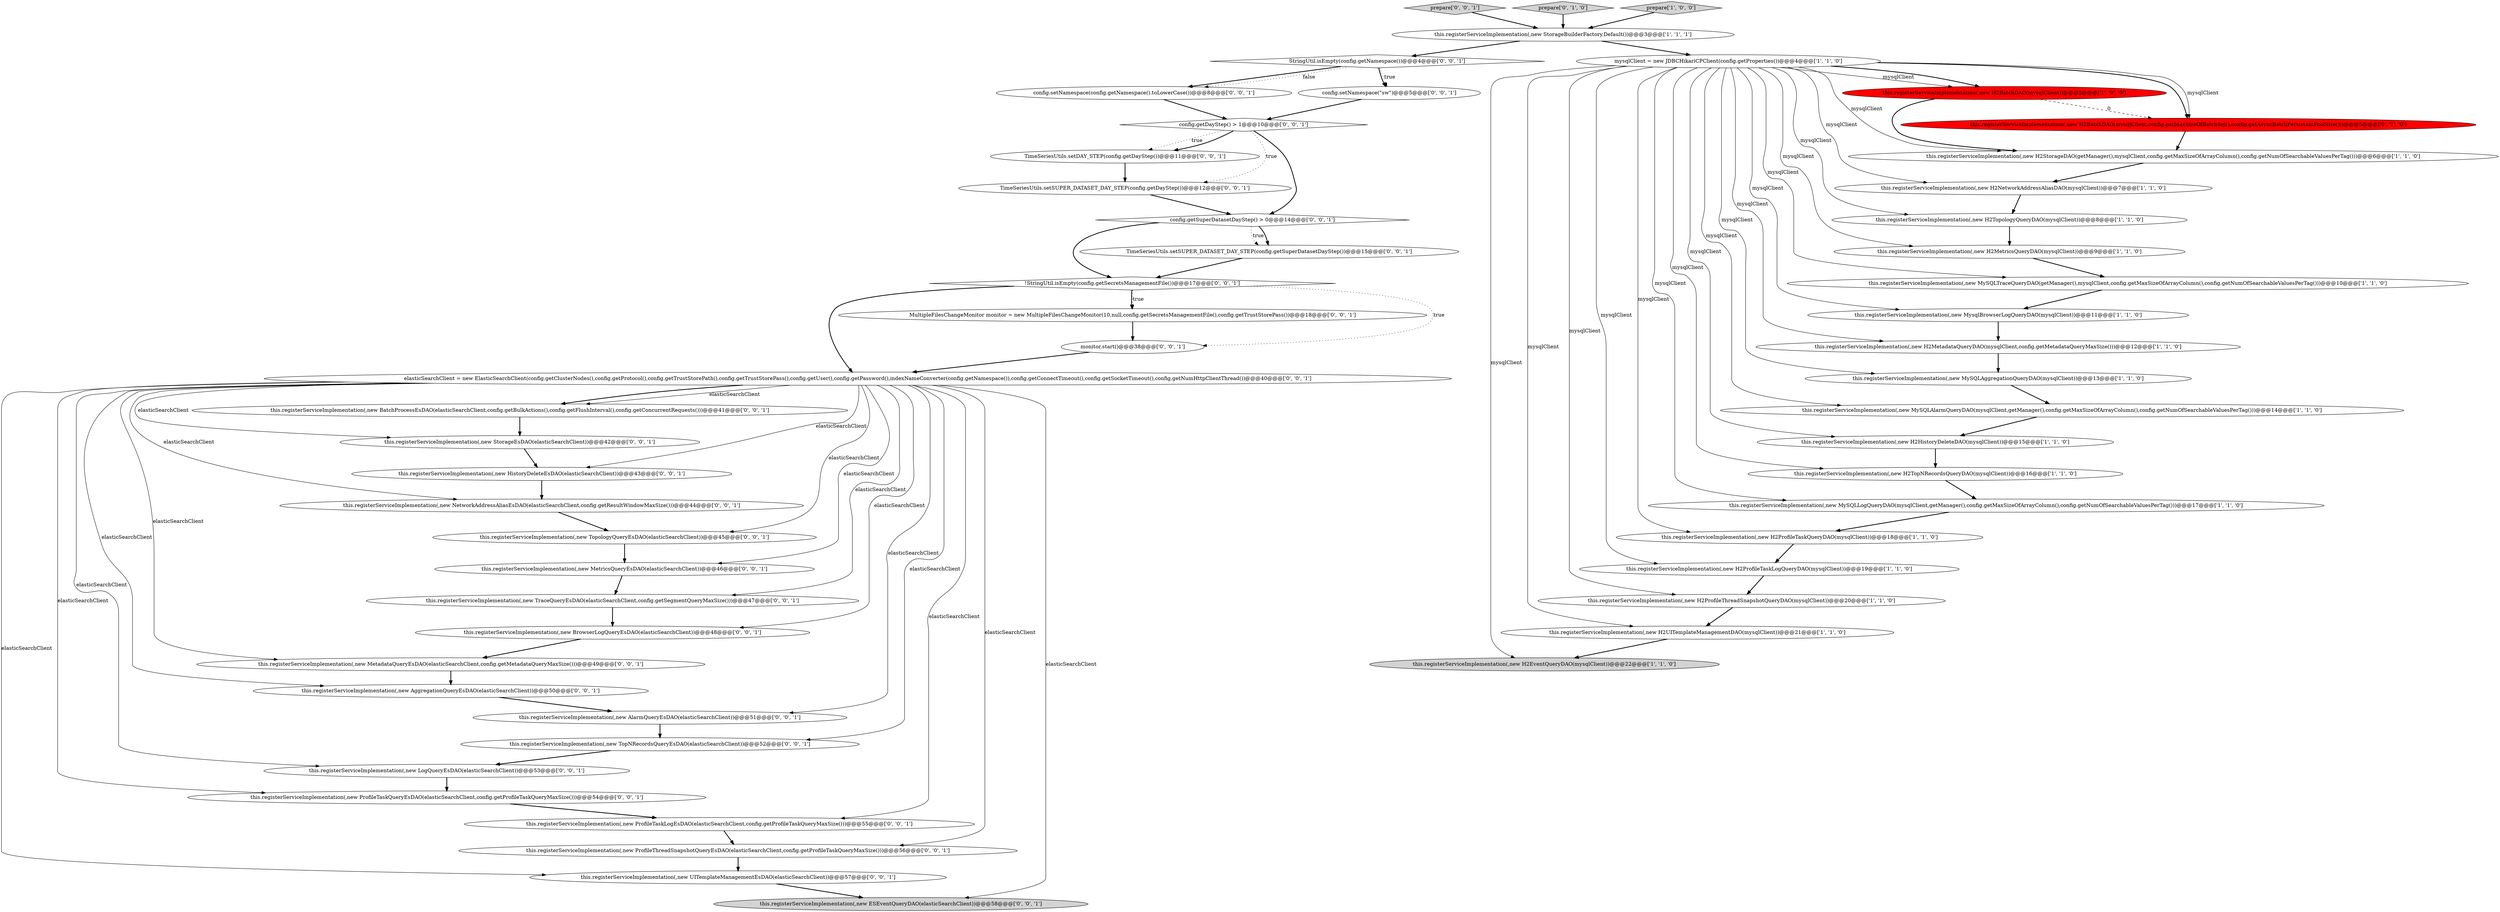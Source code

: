 digraph {
38 [style = filled, label = "this.registerServiceImplementation(,new NetworkAddressAliasEsDAO(elasticSearchClient,config.getResultWindowMaxSize()))@@@44@@@['0', '0', '1']", fillcolor = white, shape = ellipse image = "AAA0AAABBB3BBB"];
29 [style = filled, label = "TimeSeriesUtils.setSUPER_DATASET_DAY_STEP(config.getDayStep())@@@12@@@['0', '0', '1']", fillcolor = white, shape = ellipse image = "AAA0AAABBB3BBB"];
24 [style = filled, label = "this.registerServiceImplementation(,new StorageEsDAO(elasticSearchClient))@@@42@@@['0', '0', '1']", fillcolor = white, shape = ellipse image = "AAA0AAABBB3BBB"];
46 [style = filled, label = "prepare['0', '0', '1']", fillcolor = lightgray, shape = diamond image = "AAA0AAABBB3BBB"];
22 [style = filled, label = "prepare['0', '1', '0']", fillcolor = lightgray, shape = diamond image = "AAA0AAABBB2BBB"];
26 [style = filled, label = "this.registerServiceImplementation(,new MetricsQueryEsDAO(elasticSearchClient))@@@46@@@['0', '0', '1']", fillcolor = white, shape = ellipse image = "AAA0AAABBB3BBB"];
34 [style = filled, label = "this.registerServiceImplementation(,new ESEventQueryDAO(elasticSearchClient))@@@58@@@['0', '0', '1']", fillcolor = lightgray, shape = ellipse image = "AAA0AAABBB3BBB"];
6 [style = filled, label = "mysqlClient = new JDBCHikariCPClient(config.getProperties())@@@4@@@['1', '1', '0']", fillcolor = white, shape = ellipse image = "AAA0AAABBB1BBB"];
9 [style = filled, label = "this.registerServiceImplementation(,new H2UITemplateManagementDAO(mysqlClient))@@@21@@@['1', '1', '0']", fillcolor = white, shape = ellipse image = "AAA0AAABBB1BBB"];
19 [style = filled, label = "this.registerServiceImplementation(,new H2MetadataQueryDAO(mysqlClient,config.getMetadataQueryMaxSize()))@@@12@@@['1', '1', '0']", fillcolor = white, shape = ellipse image = "AAA0AAABBB1BBB"];
14 [style = filled, label = "this.registerServiceImplementation(,new StorageBuilderFactory.Default())@@@3@@@['1', '1', '1']", fillcolor = white, shape = ellipse image = "AAA0AAABBB1BBB"];
25 [style = filled, label = "MultipleFilesChangeMonitor monitor = new MultipleFilesChangeMonitor(10,null,config.getSecretsManagementFile(),config.getTrustStorePass())@@@18@@@['0', '0', '1']", fillcolor = white, shape = ellipse image = "AAA0AAABBB3BBB"];
30 [style = filled, label = "this.registerServiceImplementation(,new TopologyQueryEsDAO(elasticSearchClient))@@@45@@@['0', '0', '1']", fillcolor = white, shape = ellipse image = "AAA0AAABBB3BBB"];
10 [style = filled, label = "this.registerServiceImplementation(,new H2HistoryDeleteDAO(mysqlClient))@@@15@@@['1', '1', '0']", fillcolor = white, shape = ellipse image = "AAA0AAABBB1BBB"];
15 [style = filled, label = "prepare['1', '0', '0']", fillcolor = lightgray, shape = diamond image = "AAA0AAABBB1BBB"];
0 [style = filled, label = "this.registerServiceImplementation(,new MySQLTraceQueryDAO(getManager(),mysqlClient,config.getMaxSizeOfArrayColumn(),config.getNumOfSearchableValuesPerTag()))@@@10@@@['1', '1', '0']", fillcolor = white, shape = ellipse image = "AAA0AAABBB1BBB"];
48 [style = filled, label = "StringUtil.isEmpty(config.getNamespace())@@@4@@@['0', '0', '1']", fillcolor = white, shape = diamond image = "AAA0AAABBB3BBB"];
39 [style = filled, label = "this.registerServiceImplementation(,new AlarmQueryEsDAO(elasticSearchClient))@@@51@@@['0', '0', '1']", fillcolor = white, shape = ellipse image = "AAA0AAABBB3BBB"];
35 [style = filled, label = "this.registerServiceImplementation(,new TraceQueryEsDAO(elasticSearchClient,config.getSegmentQueryMaxSize()))@@@47@@@['0', '0', '1']", fillcolor = white, shape = ellipse image = "AAA0AAABBB3BBB"];
45 [style = filled, label = "this.registerServiceImplementation(,new ProfileTaskQueryEsDAO(elasticSearchClient,config.getProfileTaskQueryMaxSize()))@@@54@@@['0', '0', '1']", fillcolor = white, shape = ellipse image = "AAA0AAABBB3BBB"];
13 [style = filled, label = "this.registerServiceImplementation(,new MySQLAggregationQueryDAO(mysqlClient))@@@13@@@['1', '1', '0']", fillcolor = white, shape = ellipse image = "AAA0AAABBB1BBB"];
1 [style = filled, label = "this.registerServiceImplementation(,new H2NetworkAddressAliasDAO(mysqlClient))@@@7@@@['1', '1', '0']", fillcolor = white, shape = ellipse image = "AAA0AAABBB1BBB"];
43 [style = filled, label = "this.registerServiceImplementation(,new UITemplateManagementEsDAO(elasticSearchClient))@@@57@@@['0', '0', '1']", fillcolor = white, shape = ellipse image = "AAA0AAABBB3BBB"];
32 [style = filled, label = "this.registerServiceImplementation(,new ProfileTaskLogEsDAO(elasticSearchClient,config.getProfileTaskQueryMaxSize()))@@@55@@@['0', '0', '1']", fillcolor = white, shape = ellipse image = "AAA0AAABBB3BBB"];
27 [style = filled, label = "this.registerServiceImplementation(,new AggregationQueryEsDAO(elasticSearchClient))@@@50@@@['0', '0', '1']", fillcolor = white, shape = ellipse image = "AAA0AAABBB3BBB"];
42 [style = filled, label = "elasticSearchClient = new ElasticSearchClient(config.getClusterNodes(),config.getProtocol(),config.getTrustStorePath(),config.getTrustStorePass(),config.getUser(),config.getPassword(),indexNameConverter(config.getNamespace()),config.getConnectTimeout(),config.getSocketTimeout(),config.getNumHttpClientThread())@@@40@@@['0', '0', '1']", fillcolor = white, shape = ellipse image = "AAA0AAABBB3BBB"];
18 [style = filled, label = "this.registerServiceImplementation(,new H2TopologyQueryDAO(mysqlClient))@@@8@@@['1', '1', '0']", fillcolor = white, shape = ellipse image = "AAA0AAABBB1BBB"];
44 [style = filled, label = "this.registerServiceImplementation(,new LogQueryEsDAO(elasticSearchClient))@@@53@@@['0', '0', '1']", fillcolor = white, shape = ellipse image = "AAA0AAABBB3BBB"];
49 [style = filled, label = "config.getSuperDatasetDayStep() > 0@@@14@@@['0', '0', '1']", fillcolor = white, shape = diamond image = "AAA0AAABBB3BBB"];
51 [style = filled, label = "this.registerServiceImplementation(,new BrowserLogQueryEsDAO(elasticSearchClient))@@@48@@@['0', '0', '1']", fillcolor = white, shape = ellipse image = "AAA0AAABBB3BBB"];
4 [style = filled, label = "this.registerServiceImplementation(,new H2BatchDAO(mysqlClient))@@@5@@@['1', '0', '0']", fillcolor = red, shape = ellipse image = "AAA1AAABBB1BBB"];
52 [style = filled, label = "config.setNamespace(config.getNamespace().toLowerCase())@@@8@@@['0', '0', '1']", fillcolor = white, shape = ellipse image = "AAA0AAABBB3BBB"];
7 [style = filled, label = "this.registerServiceImplementation(,new MySQLAlarmQueryDAO(mysqlClient,getManager(),config.getMaxSizeOfArrayColumn(),config.getNumOfSearchableValuesPerTag()))@@@14@@@['1', '1', '0']", fillcolor = white, shape = ellipse image = "AAA0AAABBB1BBB"];
11 [style = filled, label = "this.registerServiceImplementation(,new H2ProfileThreadSnapshotQueryDAO(mysqlClient))@@@20@@@['1', '1', '0']", fillcolor = white, shape = ellipse image = "AAA0AAABBB1BBB"];
12 [style = filled, label = "this.registerServiceImplementation(,new H2EventQueryDAO(mysqlClient))@@@22@@@['1', '1', '0']", fillcolor = lightgray, shape = ellipse image = "AAA0AAABBB1BBB"];
37 [style = filled, label = "config.setNamespace(\"sw\")@@@5@@@['0', '0', '1']", fillcolor = white, shape = ellipse image = "AAA0AAABBB3BBB"];
47 [style = filled, label = "this.registerServiceImplementation(,new BatchProcessEsDAO(elasticSearchClient,config.getBulkActions(),config.getFlushInterval(),config.getConcurrentRequests()))@@@41@@@['0', '0', '1']", fillcolor = white, shape = ellipse image = "AAA0AAABBB3BBB"];
20 [style = filled, label = "this.registerServiceImplementation(,new H2StorageDAO(getManager(),mysqlClient,config.getMaxSizeOfArrayColumn(),config.getNumOfSearchableValuesPerTag()))@@@6@@@['1', '1', '0']", fillcolor = white, shape = ellipse image = "AAA0AAABBB1BBB"];
40 [style = filled, label = "this.registerServiceImplementation(,new TopNRecordsQueryEsDAO(elasticSearchClient))@@@52@@@['0', '0', '1']", fillcolor = white, shape = ellipse image = "AAA0AAABBB3BBB"];
41 [style = filled, label = "this.registerServiceImplementation(,new MetadataQueryEsDAO(elasticSearchClient,config.getMetadataQueryMaxSize()))@@@49@@@['0', '0', '1']", fillcolor = white, shape = ellipse image = "AAA0AAABBB3BBB"];
21 [style = filled, label = "this.registerServiceImplementation(,new H2BatchDAO(mysqlClient,config.getMaxSizeOfBatchSql(),config.getAsyncBatchPersistentPoolSize()))@@@5@@@['0', '1', '0']", fillcolor = red, shape = ellipse image = "AAA1AAABBB2BBB"];
23 [style = filled, label = "!StringUtil.isEmpty(config.getSecretsManagementFile())@@@17@@@['0', '0', '1']", fillcolor = white, shape = diamond image = "AAA0AAABBB3BBB"];
28 [style = filled, label = "TimeSeriesUtils.setDAY_STEP(config.getDayStep())@@@11@@@['0', '0', '1']", fillcolor = white, shape = ellipse image = "AAA0AAABBB3BBB"];
17 [style = filled, label = "this.registerServiceImplementation(,new H2MetricsQueryDAO(mysqlClient))@@@9@@@['1', '1', '0']", fillcolor = white, shape = ellipse image = "AAA0AAABBB1BBB"];
2 [style = filled, label = "this.registerServiceImplementation(,new H2ProfileTaskQueryDAO(mysqlClient))@@@18@@@['1', '1', '0']", fillcolor = white, shape = ellipse image = "AAA0AAABBB1BBB"];
36 [style = filled, label = "this.registerServiceImplementation(,new ProfileThreadSnapshotQueryEsDAO(elasticSearchClient,config.getProfileTaskQueryMaxSize()))@@@56@@@['0', '0', '1']", fillcolor = white, shape = ellipse image = "AAA0AAABBB3BBB"];
50 [style = filled, label = "TimeSeriesUtils.setSUPER_DATASET_DAY_STEP(config.getSuperDatasetDayStep())@@@15@@@['0', '0', '1']", fillcolor = white, shape = ellipse image = "AAA0AAABBB3BBB"];
16 [style = filled, label = "this.registerServiceImplementation(,new MySQLLogQueryDAO(mysqlClient,getManager(),config.getMaxSizeOfArrayColumn(),config.getNumOfSearchableValuesPerTag()))@@@17@@@['1', '1', '0']", fillcolor = white, shape = ellipse image = "AAA0AAABBB1BBB"];
33 [style = filled, label = "this.registerServiceImplementation(,new HistoryDeleteEsDAO(elasticSearchClient))@@@43@@@['0', '0', '1']", fillcolor = white, shape = ellipse image = "AAA0AAABBB3BBB"];
53 [style = filled, label = "monitor.start()@@@38@@@['0', '0', '1']", fillcolor = white, shape = ellipse image = "AAA0AAABBB3BBB"];
5 [style = filled, label = "this.registerServiceImplementation(,new H2ProfileTaskLogQueryDAO(mysqlClient))@@@19@@@['1', '1', '0']", fillcolor = white, shape = ellipse image = "AAA0AAABBB1BBB"];
31 [style = filled, label = "config.getDayStep() > 1@@@10@@@['0', '0', '1']", fillcolor = white, shape = diamond image = "AAA0AAABBB3BBB"];
3 [style = filled, label = "this.registerServiceImplementation(,new MysqlBrowserLogQueryDAO(mysqlClient))@@@11@@@['1', '1', '0']", fillcolor = white, shape = ellipse image = "AAA0AAABBB1BBB"];
8 [style = filled, label = "this.registerServiceImplementation(,new H2TopNRecordsQueryDAO(mysqlClient))@@@16@@@['1', '1', '0']", fillcolor = white, shape = ellipse image = "AAA0AAABBB1BBB"];
8->16 [style = bold, label=""];
6->18 [style = solid, label="mysqlClient"];
25->53 [style = bold, label=""];
42->39 [style = solid, label="elasticSearchClient"];
42->34 [style = solid, label="elasticSearchClient"];
11->9 [style = bold, label=""];
42->38 [style = solid, label="elasticSearchClient"];
42->33 [style = solid, label="elasticSearchClient"];
6->4 [style = solid, label="mysqlClient"];
48->52 [style = bold, label=""];
6->19 [style = solid, label="mysqlClient"];
38->30 [style = bold, label=""];
10->8 [style = bold, label=""];
3->19 [style = bold, label=""];
31->28 [style = dotted, label="true"];
37->31 [style = bold, label=""];
26->35 [style = bold, label=""];
42->44 [style = solid, label="elasticSearchClient"];
42->30 [style = solid, label="elasticSearchClient"];
6->2 [style = solid, label="mysqlClient"];
14->48 [style = bold, label=""];
0->3 [style = bold, label=""];
23->25 [style = bold, label=""];
48->37 [style = bold, label=""];
50->23 [style = bold, label=""];
30->26 [style = bold, label=""];
42->35 [style = solid, label="elasticSearchClient"];
42->40 [style = solid, label="elasticSearchClient"];
42->36 [style = solid, label="elasticSearchClient"];
6->4 [style = bold, label=""];
6->8 [style = solid, label="mysqlClient"];
42->27 [style = solid, label="elasticSearchClient"];
19->13 [style = bold, label=""];
32->36 [style = bold, label=""];
46->14 [style = bold, label=""];
5->11 [style = bold, label=""];
31->28 [style = bold, label=""];
22->14 [style = bold, label=""];
31->29 [style = dotted, label="true"];
23->53 [style = dotted, label="true"];
44->45 [style = bold, label=""];
43->34 [style = bold, label=""];
42->26 [style = solid, label="elasticSearchClient"];
14->6 [style = bold, label=""];
35->51 [style = bold, label=""];
42->41 [style = solid, label="elasticSearchClient"];
36->43 [style = bold, label=""];
6->0 [style = solid, label="mysqlClient"];
28->29 [style = bold, label=""];
48->52 [style = dotted, label="false"];
41->27 [style = bold, label=""];
6->20 [style = solid, label="mysqlClient"];
15->14 [style = bold, label=""];
42->24 [style = solid, label="elasticSearchClient"];
6->21 [style = bold, label=""];
6->5 [style = solid, label="mysqlClient"];
53->42 [style = bold, label=""];
42->47 [style = bold, label=""];
45->32 [style = bold, label=""];
49->50 [style = dotted, label="true"];
6->1 [style = solid, label="mysqlClient"];
31->49 [style = bold, label=""];
49->23 [style = bold, label=""];
20->1 [style = bold, label=""];
29->49 [style = bold, label=""];
4->21 [style = dashed, label="0"];
49->50 [style = bold, label=""];
6->10 [style = solid, label="mysqlClient"];
23->42 [style = bold, label=""];
6->16 [style = solid, label="mysqlClient"];
24->33 [style = bold, label=""];
27->39 [style = bold, label=""];
17->0 [style = bold, label=""];
6->7 [style = solid, label="mysqlClient"];
6->21 [style = solid, label="mysqlClient"];
42->47 [style = solid, label="elasticSearchClient"];
6->13 [style = solid, label="mysqlClient"];
47->24 [style = bold, label=""];
39->40 [style = bold, label=""];
4->20 [style = bold, label=""];
9->12 [style = bold, label=""];
23->25 [style = dotted, label="true"];
40->44 [style = bold, label=""];
2->5 [style = bold, label=""];
48->37 [style = dotted, label="true"];
42->32 [style = solid, label="elasticSearchClient"];
6->11 [style = solid, label="mysqlClient"];
42->45 [style = solid, label="elasticSearchClient"];
7->10 [style = bold, label=""];
42->51 [style = solid, label="elasticSearchClient"];
18->17 [style = bold, label=""];
1->18 [style = bold, label=""];
6->3 [style = solid, label="mysqlClient"];
16->2 [style = bold, label=""];
42->43 [style = solid, label="elasticSearchClient"];
6->12 [style = solid, label="mysqlClient"];
21->20 [style = bold, label=""];
13->7 [style = bold, label=""];
52->31 [style = bold, label=""];
33->38 [style = bold, label=""];
6->17 [style = solid, label="mysqlClient"];
51->41 [style = bold, label=""];
6->9 [style = solid, label="mysqlClient"];
}
